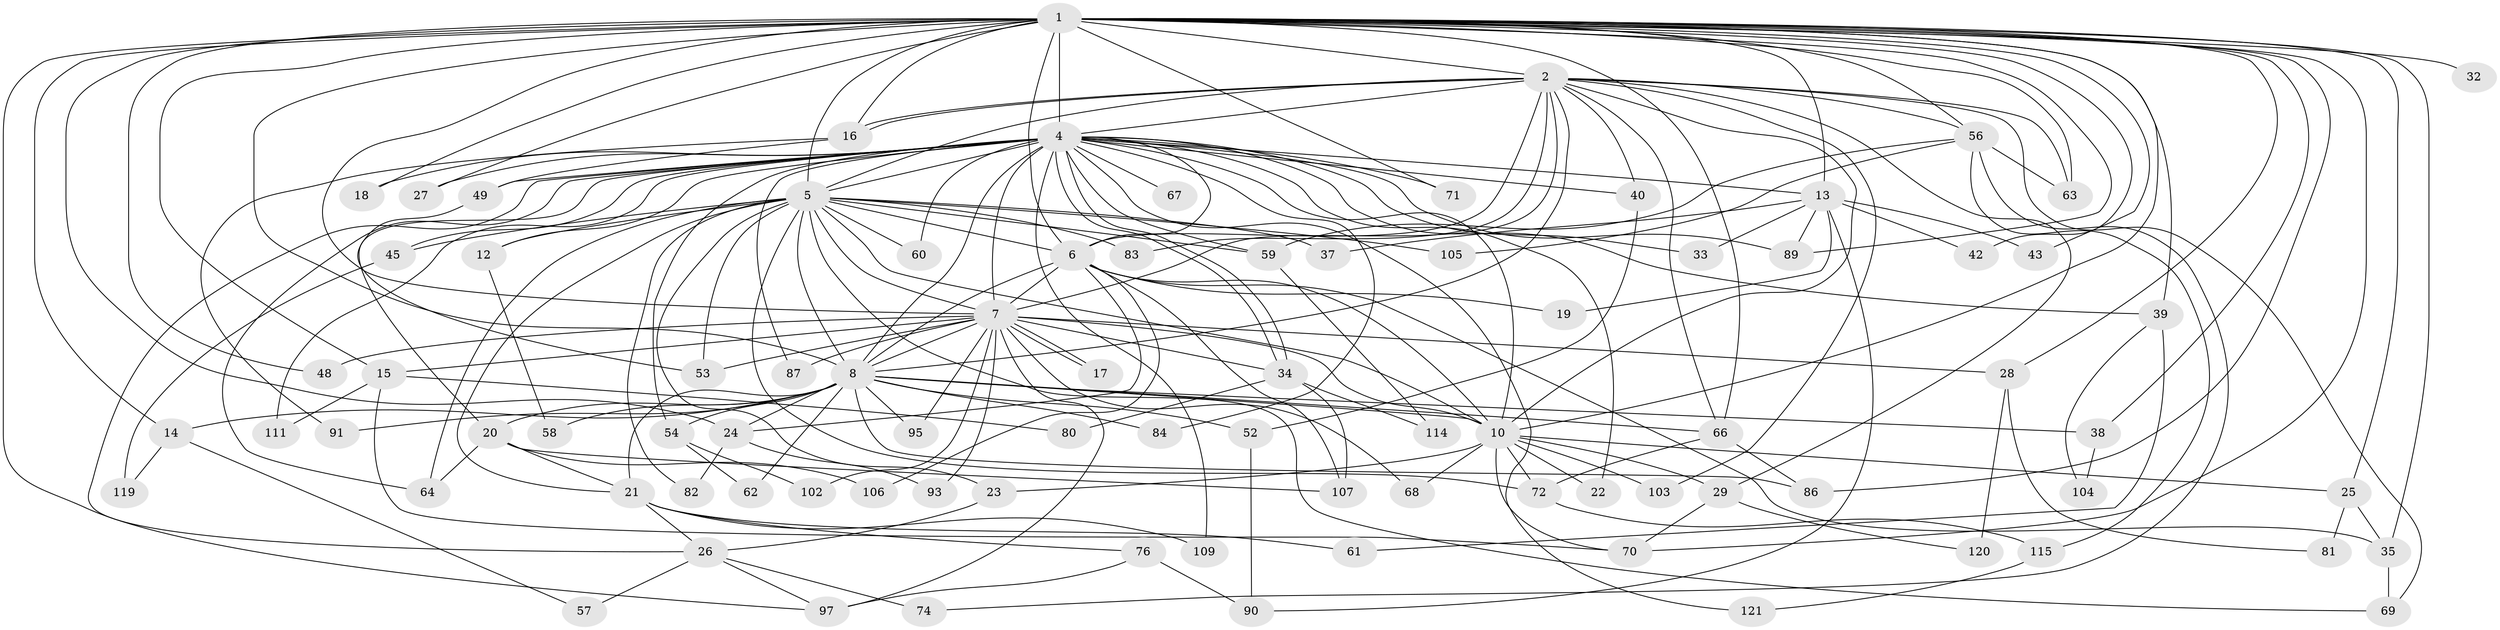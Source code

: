 // Generated by graph-tools (version 1.1) at 2025/23/03/03/25 07:23:42]
// undirected, 86 vertices, 202 edges
graph export_dot {
graph [start="1"]
  node [color=gray90,style=filled];
  1 [super="+3"];
  2 [super="+47"];
  4 [super="+9"];
  5 [super="+44"];
  6 [super="+116"];
  7 [super="+51"];
  8 [super="+11"];
  10 [super="+31"];
  12 [super="+30"];
  13 [super="+46"];
  14 [super="+110"];
  15;
  16 [super="+78"];
  17;
  18;
  19;
  20 [super="+75"];
  21 [super="+41"];
  22;
  23;
  24 [super="+88"];
  25;
  26 [super="+50"];
  27;
  28 [super="+65"];
  29 [super="+118"];
  32;
  33 [super="+99"];
  34 [super="+36"];
  35 [super="+77"];
  37;
  38;
  39;
  40;
  42;
  43;
  45;
  48;
  49 [super="+85"];
  52;
  53;
  54 [super="+55"];
  56 [super="+96"];
  57;
  58;
  59 [super="+94"];
  60;
  61;
  62;
  63;
  64;
  66 [super="+79"];
  67;
  68;
  69 [super="+101"];
  70 [super="+92"];
  71;
  72 [super="+73"];
  74;
  76 [super="+112"];
  80;
  81;
  82;
  83;
  84;
  86 [super="+117"];
  87;
  89 [super="+108"];
  90 [super="+100"];
  91;
  93;
  95;
  97 [super="+98"];
  102;
  103;
  104;
  105;
  106;
  107 [super="+113"];
  109;
  111;
  114;
  115;
  119;
  120;
  121;
  1 -- 2 [weight=2];
  1 -- 4 [weight=4];
  1 -- 5 [weight=2];
  1 -- 6 [weight=2];
  1 -- 7 [weight=3];
  1 -- 8 [weight=3];
  1 -- 10 [weight=2];
  1 -- 14 [weight=2];
  1 -- 28;
  1 -- 35;
  1 -- 38;
  1 -- 48;
  1 -- 56;
  1 -- 63;
  1 -- 86;
  1 -- 66;
  1 -- 71;
  1 -- 13 [weight=2];
  1 -- 15;
  1 -- 18;
  1 -- 24;
  1 -- 25;
  1 -- 89;
  1 -- 27;
  1 -- 32;
  1 -- 97;
  1 -- 39;
  1 -- 42;
  1 -- 43;
  1 -- 70;
  1 -- 16;
  2 -- 4 [weight=3];
  2 -- 5;
  2 -- 6;
  2 -- 7;
  2 -- 8;
  2 -- 10;
  2 -- 16;
  2 -- 16;
  2 -- 29;
  2 -- 40;
  2 -- 63;
  2 -- 83;
  2 -- 103;
  2 -- 66;
  2 -- 56;
  2 -- 69;
  4 -- 5 [weight=2];
  4 -- 6 [weight=2];
  4 -- 7 [weight=2];
  4 -- 8 [weight=2];
  4 -- 10 [weight=2];
  4 -- 12 [weight=2];
  4 -- 13;
  4 -- 18;
  4 -- 20;
  4 -- 22;
  4 -- 27;
  4 -- 34;
  4 -- 34;
  4 -- 39;
  4 -- 45;
  4 -- 49;
  4 -- 60;
  4 -- 64;
  4 -- 71;
  4 -- 87;
  4 -- 89;
  4 -- 111;
  4 -- 67;
  4 -- 84;
  4 -- 33 [weight=2];
  4 -- 40;
  4 -- 109;
  4 -- 54;
  4 -- 121;
  4 -- 59;
  4 -- 26;
  5 -- 6;
  5 -- 7;
  5 -- 8;
  5 -- 10;
  5 -- 12;
  5 -- 21 [weight=2];
  5 -- 23;
  5 -- 37;
  5 -- 45;
  5 -- 53;
  5 -- 60;
  5 -- 64;
  5 -- 69;
  5 -- 82;
  5 -- 83;
  5 -- 105;
  5 -- 72;
  5 -- 59;
  6 -- 7 [weight=2];
  6 -- 8;
  6 -- 10;
  6 -- 19;
  6 -- 106;
  6 -- 107;
  6 -- 35;
  6 -- 24;
  7 -- 8;
  7 -- 10;
  7 -- 15;
  7 -- 17;
  7 -- 17;
  7 -- 28 [weight=2];
  7 -- 48;
  7 -- 53;
  7 -- 68;
  7 -- 87;
  7 -- 93;
  7 -- 95;
  7 -- 102;
  7 -- 34;
  7 -- 97;
  8 -- 10 [weight=2];
  8 -- 20;
  8 -- 38;
  8 -- 54 [weight=2];
  8 -- 58;
  8 -- 62;
  8 -- 84;
  8 -- 86;
  8 -- 91;
  8 -- 95;
  8 -- 14;
  8 -- 66;
  8 -- 52;
  8 -- 21;
  8 -- 24;
  10 -- 22;
  10 -- 23;
  10 -- 25;
  10 -- 29;
  10 -- 68;
  10 -- 70;
  10 -- 72;
  10 -- 103;
  12 -- 58;
  13 -- 19;
  13 -- 33;
  13 -- 37;
  13 -- 42;
  13 -- 43;
  13 -- 90;
  13 -- 89;
  14 -- 57;
  14 -- 119;
  15 -- 70;
  15 -- 80;
  15 -- 111;
  16 -- 49;
  16 -- 91;
  20 -- 21;
  20 -- 106;
  20 -- 64;
  20 -- 107;
  21 -- 26;
  21 -- 61;
  21 -- 76 [weight=2];
  21 -- 109;
  23 -- 26;
  24 -- 82;
  24 -- 93;
  25 -- 35;
  25 -- 81;
  26 -- 97;
  26 -- 74;
  26 -- 57;
  28 -- 81;
  28 -- 120;
  29 -- 120;
  29 -- 70;
  34 -- 80;
  34 -- 107;
  34 -- 114;
  35 -- 69;
  38 -- 104;
  39 -- 61;
  39 -- 104;
  40 -- 52;
  45 -- 119;
  49 -- 53;
  52 -- 90;
  54 -- 62;
  54 -- 102;
  56 -- 59;
  56 -- 74;
  56 -- 105;
  56 -- 115;
  56 -- 63;
  59 -- 114;
  66 -- 72;
  66 -- 86;
  72 -- 115;
  76 -- 90;
  76 -- 97;
  115 -- 121;
}
